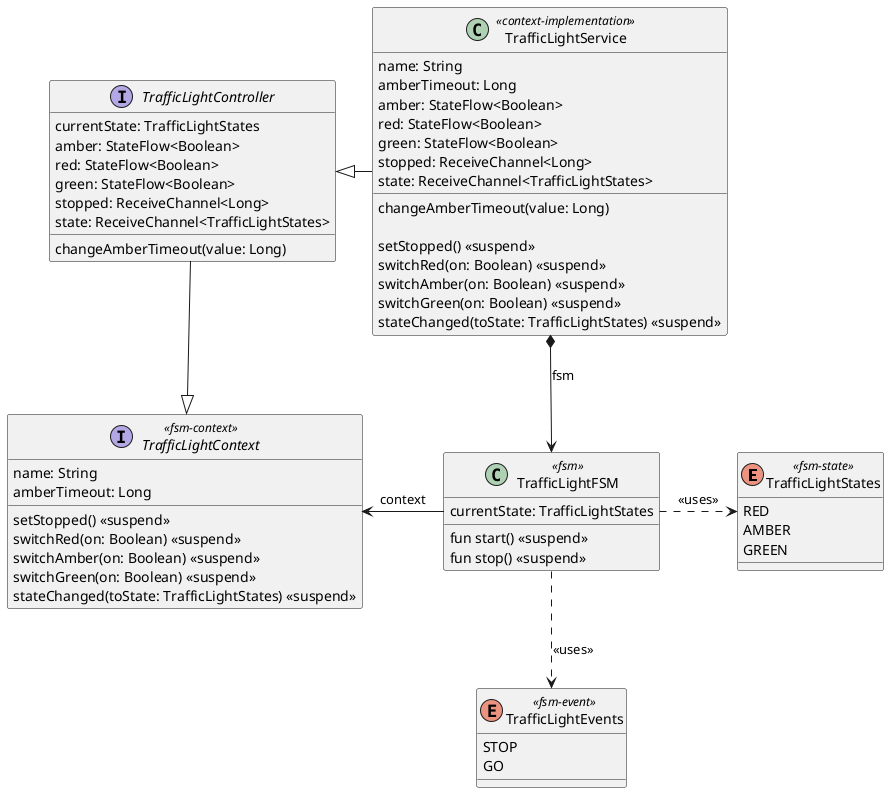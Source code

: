 @startuml

enum TrafficLightStates <<fsm-state>> {
    RED
    AMBER
    GREEN
}

enum TrafficLightEvents <<fsm-event>> {
    STOP
    GO
}
interface TrafficLightContext <<fsm-context>> {
    name: String
    amberTimeout: Long
    setStopped() <<suspend>>
    switchRed(on: Boolean) <<suspend>>
    switchAmber(on: Boolean) <<suspend>>
    switchGreen(on: Boolean) <<suspend>>
    stateChanged(toState: TrafficLightStates) <<suspend>>
}

interface TrafficLightController {
    currentState: TrafficLightStates
    amber: StateFlow<Boolean>
    red: StateFlow<Boolean>
    green: StateFlow<Boolean>
    stopped: ReceiveChannel<Long>
    state: ReceiveChannel<TrafficLightStates>
    changeAmberTimeout(value: Long)
}
TrafficLightController -down-|> TrafficLightContext

class TrafficLightFSM <<fsm>> {
    currentState: TrafficLightStates
    fun start() <<suspend>>
    fun stop() <<suspend>>
}

TrafficLightFSM .right.> TrafficLightStates: <<uses>>
TrafficLightFSM .down.> TrafficLightEvents: <<uses>>
TrafficLightFSM -left-> TrafficLightContext: context

class TrafficLightService <<context-implementation>> {
    name: String
    amberTimeout: Long
    amber: StateFlow<Boolean>
    red: StateFlow<Boolean>
    green: StateFlow<Boolean>
    stopped: ReceiveChannel<Long>
    state: ReceiveChannel<TrafficLightStates>
    changeAmberTimeout(value: Long)

    setStopped() <<suspend>>
    switchRed(on: Boolean) <<suspend>>
    switchAmber(on: Boolean) <<suspend>>
    switchGreen(on: Boolean) <<suspend>>
    stateChanged(toState: TrafficLightStates) <<suspend>>
}

TrafficLightService -left--|> TrafficLightController
TrafficLightService *--> TrafficLightFSM: fsm

@enduml
